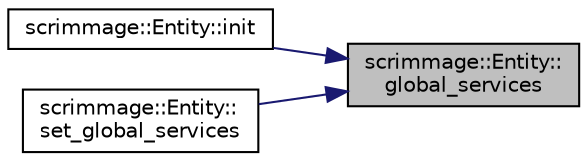 digraph "scrimmage::Entity::global_services"
{
 // LATEX_PDF_SIZE
  edge [fontname="Helvetica",fontsize="10",labelfontname="Helvetica",labelfontsize="10"];
  node [fontname="Helvetica",fontsize="10",shape=record];
  rankdir="RL";
  Node1 [label="scrimmage::Entity::\lglobal_services",height=0.2,width=0.4,color="black", fillcolor="grey75", style="filled", fontcolor="black",tooltip=" "];
  Node1 -> Node2 [dir="back",color="midnightblue",fontsize="10",style="solid",fontname="Helvetica"];
  Node2 [label="scrimmage::Entity::init",height=0.2,width=0.4,color="black", fillcolor="white", style="filled",URL="$classscrimmage_1_1Entity.html#a742d2d316cf07a741002e9303bf090ce",tooltip=" "];
  Node1 -> Node3 [dir="back",color="midnightblue",fontsize="10",style="solid",fontname="Helvetica"];
  Node3 [label="scrimmage::Entity::\lset_global_services",height=0.2,width=0.4,color="black", fillcolor="white", style="filled",URL="$classscrimmage_1_1Entity.html#adff12181b9d4e37ab86a43389a7a78e8",tooltip=" "];
}
